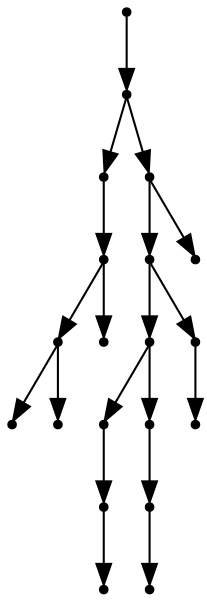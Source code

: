 digraph {
  19 [shape=point];
  18 [shape=point];
  5 [shape=point];
  4 [shape=point];
  2 [shape=point];
  0 [shape=point];
  1 [shape=point];
  3 [shape=point];
  17 [shape=point];
  15 [shape=point];
  12 [shape=point];
  8 [shape=point];
  7 [shape=point];
  6 [shape=point];
  11 [shape=point];
  10 [shape=point];
  9 [shape=point];
  14 [shape=point];
  13 [shape=point];
  16 [shape=point];
19 -> 18;
18 -> 5;
5 -> 4;
4 -> 2;
2 -> 0;
2 -> 1;
4 -> 3;
18 -> 17;
17 -> 15;
15 -> 12;
12 -> 8;
8 -> 7;
7 -> 6;
12 -> 11;
11 -> 10;
10 -> 9;
15 -> 14;
14 -> 13;
17 -> 16;
}
